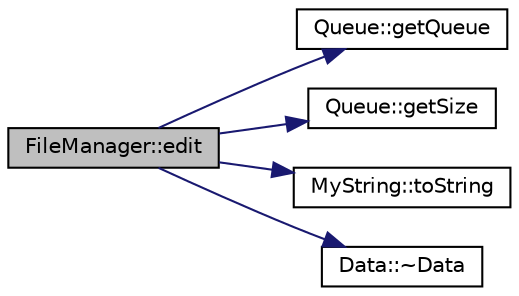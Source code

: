 digraph "FileManager::edit"
{
 // LATEX_PDF_SIZE
  edge [fontname="Helvetica",fontsize="10",labelfontname="Helvetica",labelfontsize="10"];
  node [fontname="Helvetica",fontsize="10",shape=record];
  rankdir="LR";
  Node1 [label="FileManager::edit",height=0.2,width=0.4,color="black", fillcolor="grey75", style="filled", fontcolor="black",tooltip=" "];
  Node1 -> Node2 [color="midnightblue",fontsize="10",style="solid",fontname="Helvetica"];
  Node2 [label="Queue::getQueue",height=0.2,width=0.4,color="black", fillcolor="white", style="filled",URL="$class_queue.html#a58ce005fb06cbc819d7a8c44f7e6423d",tooltip=" "];
  Node1 -> Node3 [color="midnightblue",fontsize="10",style="solid",fontname="Helvetica"];
  Node3 [label="Queue::getSize",height=0.2,width=0.4,color="black", fillcolor="white", style="filled",URL="$class_queue.html#abb5303a5b6c7cfabdc9732352f2fb958",tooltip=" "];
  Node1 -> Node4 [color="midnightblue",fontsize="10",style="solid",fontname="Helvetica"];
  Node4 [label="MyString::toString",height=0.2,width=0.4,color="black", fillcolor="white", style="filled",URL="$class_my_string.html#aa2400085bf862dbeef48016daad48043",tooltip=" "];
  Node1 -> Node5 [color="midnightblue",fontsize="10",style="solid",fontname="Helvetica"];
  Node5 [label="Data::~Data",height=0.2,width=0.4,color="black", fillcolor="white", style="filled",URL="$class_data.html#aab31956423290f0d62dcca47ab4d16dd",tooltip=" "];
}
